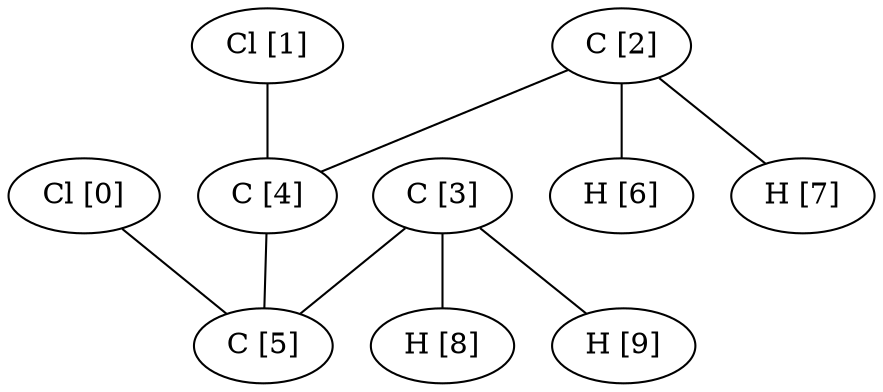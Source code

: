 graph G {
0[label="Cl [0]"];
1[label="Cl [1]"];
2[label="C [2]"];
3[label="C [3]"];
4[label="C [4]"];
5[label="C [5]"];
6[label="H [6]"];
7[label="H [7]"];
8[label="H [8]"];
9[label="H [9]"];
0--5 ;
1--4 ;
2--4 ;
2--6 ;
2--7 ;
3--5 ;
3--8 ;
3--9 ;
4--5 ;
}
